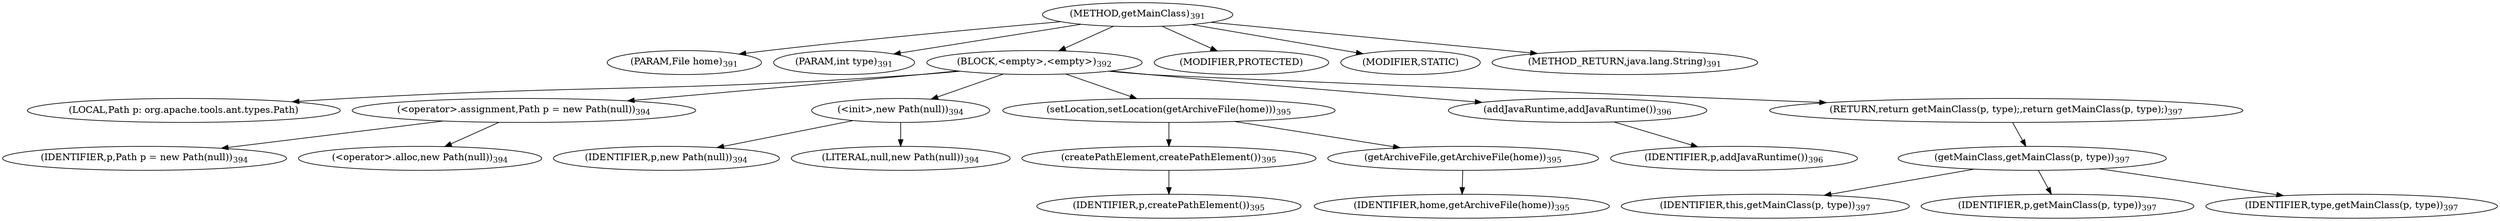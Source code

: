 digraph "getMainClass" {  
"961" [label = <(METHOD,getMainClass)<SUB>391</SUB>> ]
"962" [label = <(PARAM,File home)<SUB>391</SUB>> ]
"963" [label = <(PARAM,int type)<SUB>391</SUB>> ]
"964" [label = <(BLOCK,&lt;empty&gt;,&lt;empty&gt;)<SUB>392</SUB>> ]
"15" [label = <(LOCAL,Path p: org.apache.tools.ant.types.Path)> ]
"965" [label = <(&lt;operator&gt;.assignment,Path p = new Path(null))<SUB>394</SUB>> ]
"966" [label = <(IDENTIFIER,p,Path p = new Path(null))<SUB>394</SUB>> ]
"967" [label = <(&lt;operator&gt;.alloc,new Path(null))<SUB>394</SUB>> ]
"968" [label = <(&lt;init&gt;,new Path(null))<SUB>394</SUB>> ]
"14" [label = <(IDENTIFIER,p,new Path(null))<SUB>394</SUB>> ]
"969" [label = <(LITERAL,null,new Path(null))<SUB>394</SUB>> ]
"970" [label = <(setLocation,setLocation(getArchiveFile(home)))<SUB>395</SUB>> ]
"971" [label = <(createPathElement,createPathElement())<SUB>395</SUB>> ]
"972" [label = <(IDENTIFIER,p,createPathElement())<SUB>395</SUB>> ]
"973" [label = <(getArchiveFile,getArchiveFile(home))<SUB>395</SUB>> ]
"974" [label = <(IDENTIFIER,home,getArchiveFile(home))<SUB>395</SUB>> ]
"975" [label = <(addJavaRuntime,addJavaRuntime())<SUB>396</SUB>> ]
"976" [label = <(IDENTIFIER,p,addJavaRuntime())<SUB>396</SUB>> ]
"977" [label = <(RETURN,return getMainClass(p, type);,return getMainClass(p, type);)<SUB>397</SUB>> ]
"978" [label = <(getMainClass,getMainClass(p, type))<SUB>397</SUB>> ]
"979" [label = <(IDENTIFIER,this,getMainClass(p, type))<SUB>397</SUB>> ]
"980" [label = <(IDENTIFIER,p,getMainClass(p, type))<SUB>397</SUB>> ]
"981" [label = <(IDENTIFIER,type,getMainClass(p, type))<SUB>397</SUB>> ]
"982" [label = <(MODIFIER,PROTECTED)> ]
"983" [label = <(MODIFIER,STATIC)> ]
"984" [label = <(METHOD_RETURN,java.lang.String)<SUB>391</SUB>> ]
  "961" -> "962" 
  "961" -> "963" 
  "961" -> "964" 
  "961" -> "982" 
  "961" -> "983" 
  "961" -> "984" 
  "964" -> "15" 
  "964" -> "965" 
  "964" -> "968" 
  "964" -> "970" 
  "964" -> "975" 
  "964" -> "977" 
  "965" -> "966" 
  "965" -> "967" 
  "968" -> "14" 
  "968" -> "969" 
  "970" -> "971" 
  "970" -> "973" 
  "971" -> "972" 
  "973" -> "974" 
  "975" -> "976" 
  "977" -> "978" 
  "978" -> "979" 
  "978" -> "980" 
  "978" -> "981" 
}
